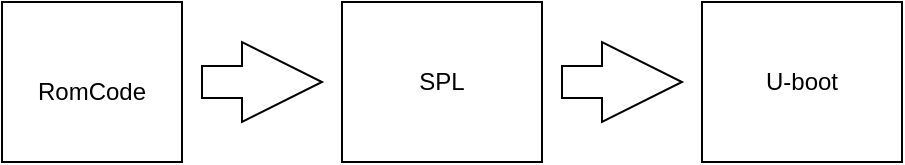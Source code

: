 <mxfile version="17.1.3" type="github">
  <diagram id="w5VMh8vdoyv8YXjlsg2v" name="第 1 页">
    <mxGraphModel dx="784" dy="338" grid="1" gridSize="10" guides="1" tooltips="1" connect="1" arrows="1" fold="1" page="1" pageScale="1" pageWidth="850" pageHeight="1100" math="0" shadow="0">
      <root>
        <mxCell id="0" />
        <mxCell id="1" parent="0" />
        <mxCell id="5gGFXgINwKCpXytrpDTJ-1" value="" style="rounded=0;whiteSpace=wrap;html=1;" vertex="1" parent="1">
          <mxGeometry x="70" y="130" width="90" height="80" as="geometry" />
        </mxCell>
        <mxCell id="5gGFXgINwKCpXytrpDTJ-2" value="SPL" style="rounded=0;whiteSpace=wrap;html=1;" vertex="1" parent="1">
          <mxGeometry x="240" y="130" width="100" height="80" as="geometry" />
        </mxCell>
        <mxCell id="5gGFXgINwKCpXytrpDTJ-3" value="U-boot" style="rounded=0;whiteSpace=wrap;html=1;" vertex="1" parent="1">
          <mxGeometry x="420" y="130" width="100" height="80" as="geometry" />
        </mxCell>
        <mxCell id="5gGFXgINwKCpXytrpDTJ-4" value="RomCode" style="text;html=1;strokeColor=none;fillColor=none;align=center;verticalAlign=middle;whiteSpace=wrap;rounded=0;" vertex="1" parent="1">
          <mxGeometry x="85" y="160" width="60" height="30" as="geometry" />
        </mxCell>
        <mxCell id="5gGFXgINwKCpXytrpDTJ-5" value="" style="html=1;shadow=0;dashed=0;align=center;verticalAlign=middle;shape=mxgraph.arrows2.arrow;dy=0.6;dx=40;notch=0;" vertex="1" parent="1">
          <mxGeometry x="170" y="150" width="60" height="40" as="geometry" />
        </mxCell>
        <mxCell id="5gGFXgINwKCpXytrpDTJ-6" value="" style="html=1;shadow=0;dashed=0;align=center;verticalAlign=middle;shape=mxgraph.arrows2.arrow;dy=0.6;dx=40;notch=0;" vertex="1" parent="1">
          <mxGeometry x="350" y="150" width="60" height="40" as="geometry" />
        </mxCell>
      </root>
    </mxGraphModel>
  </diagram>
</mxfile>
